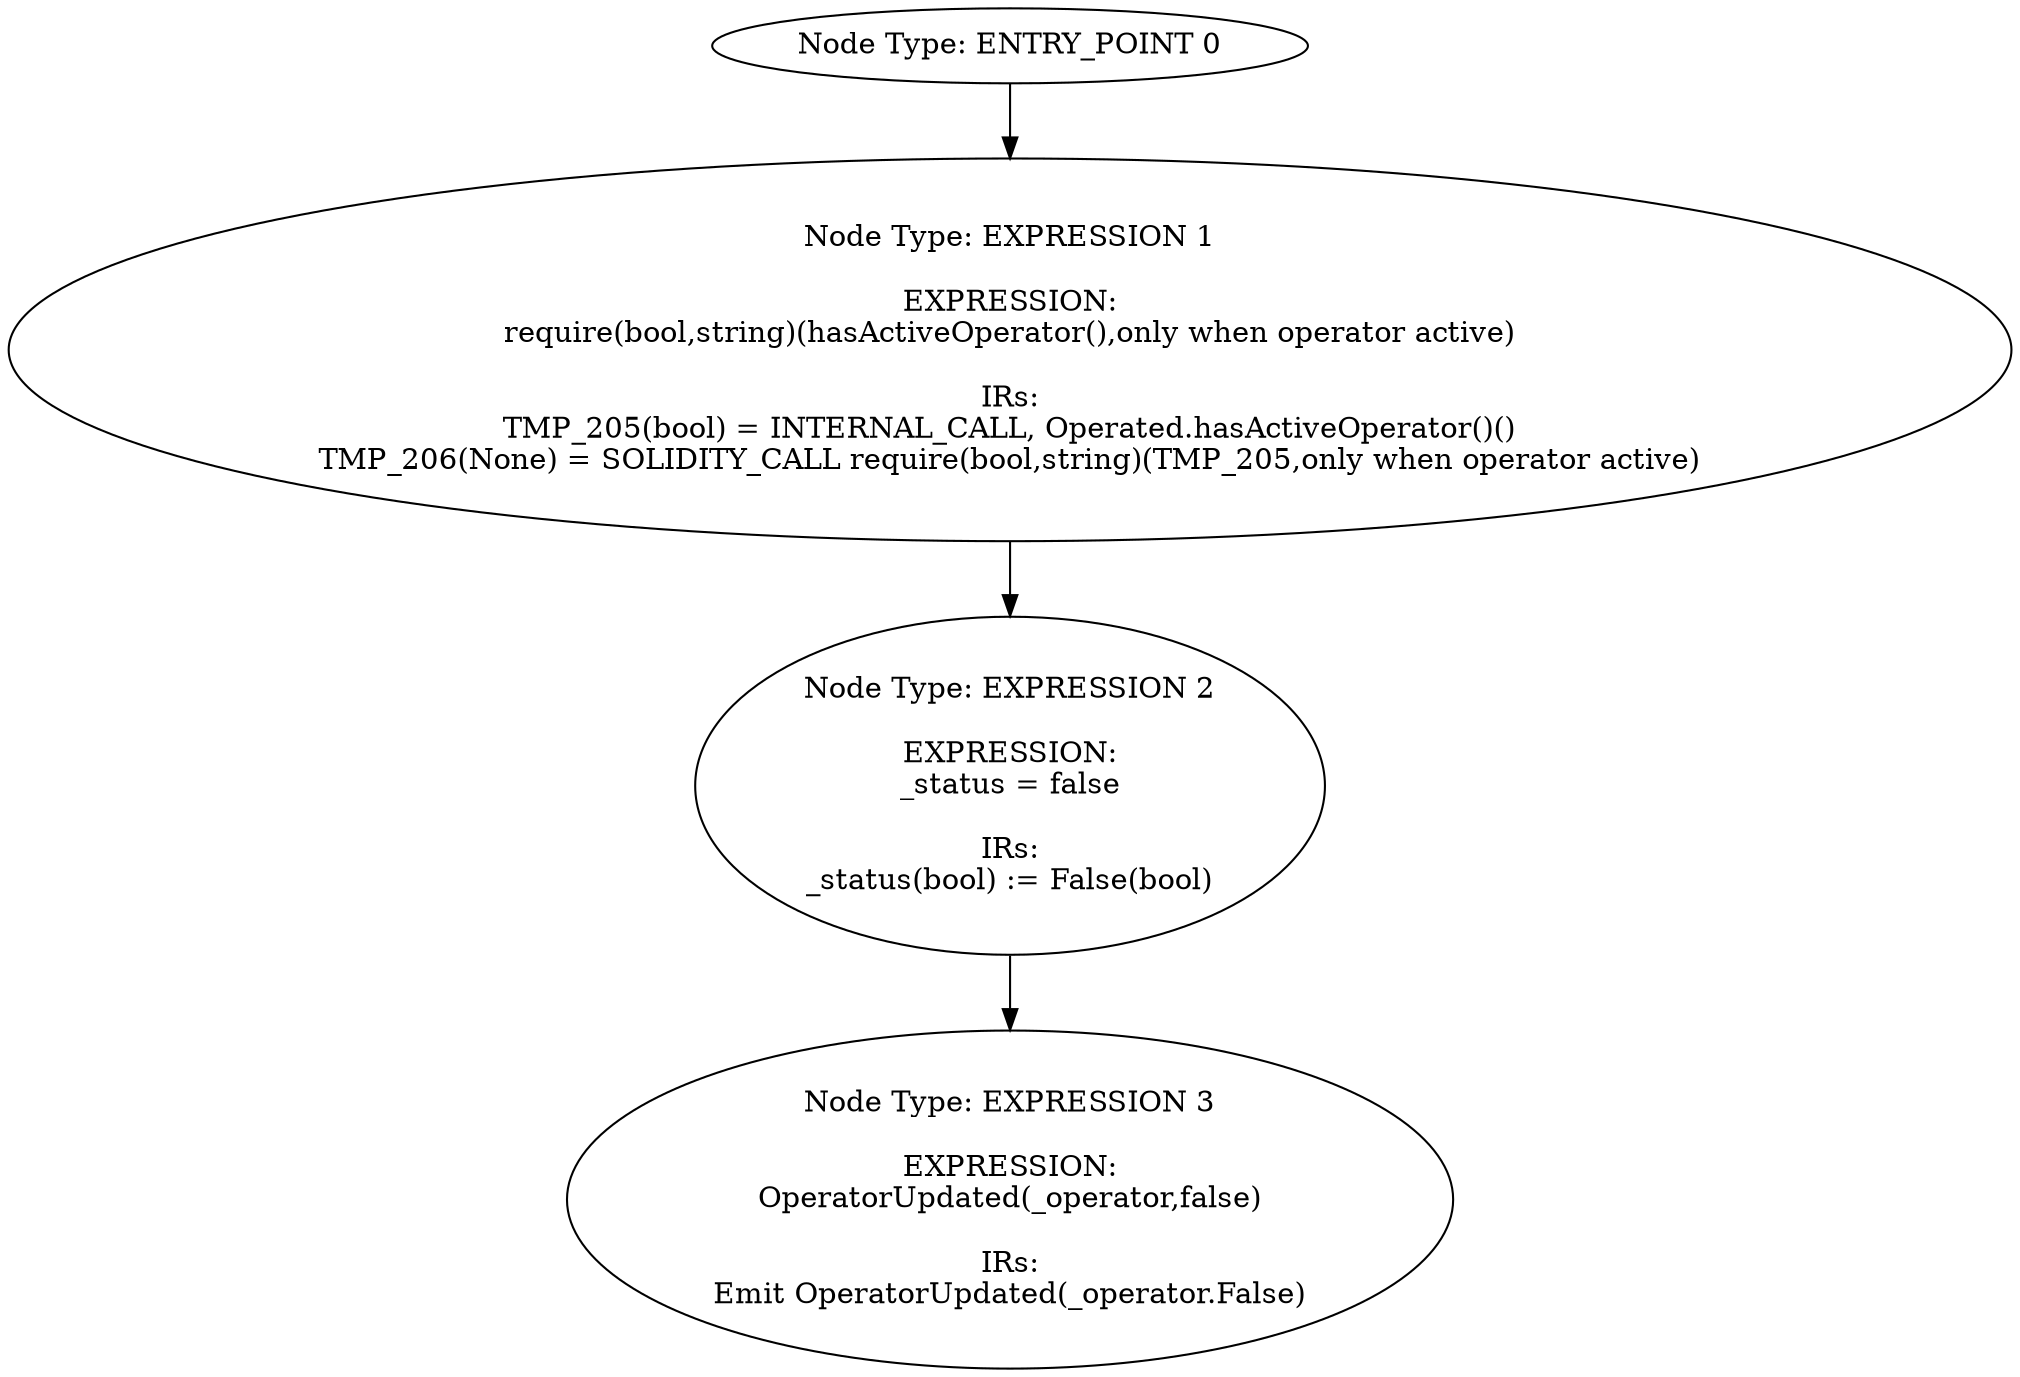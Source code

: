 digraph{
0[label="Node Type: ENTRY_POINT 0
"];
0->1;
1[label="Node Type: EXPRESSION 1

EXPRESSION:
require(bool,string)(hasActiveOperator(),only when operator active)

IRs:
TMP_205(bool) = INTERNAL_CALL, Operated.hasActiveOperator()()
TMP_206(None) = SOLIDITY_CALL require(bool,string)(TMP_205,only when operator active)"];
1->2;
2[label="Node Type: EXPRESSION 2

EXPRESSION:
_status = false

IRs:
_status(bool) := False(bool)"];
2->3;
3[label="Node Type: EXPRESSION 3

EXPRESSION:
OperatorUpdated(_operator,false)

IRs:
Emit OperatorUpdated(_operator.False)"];
}
